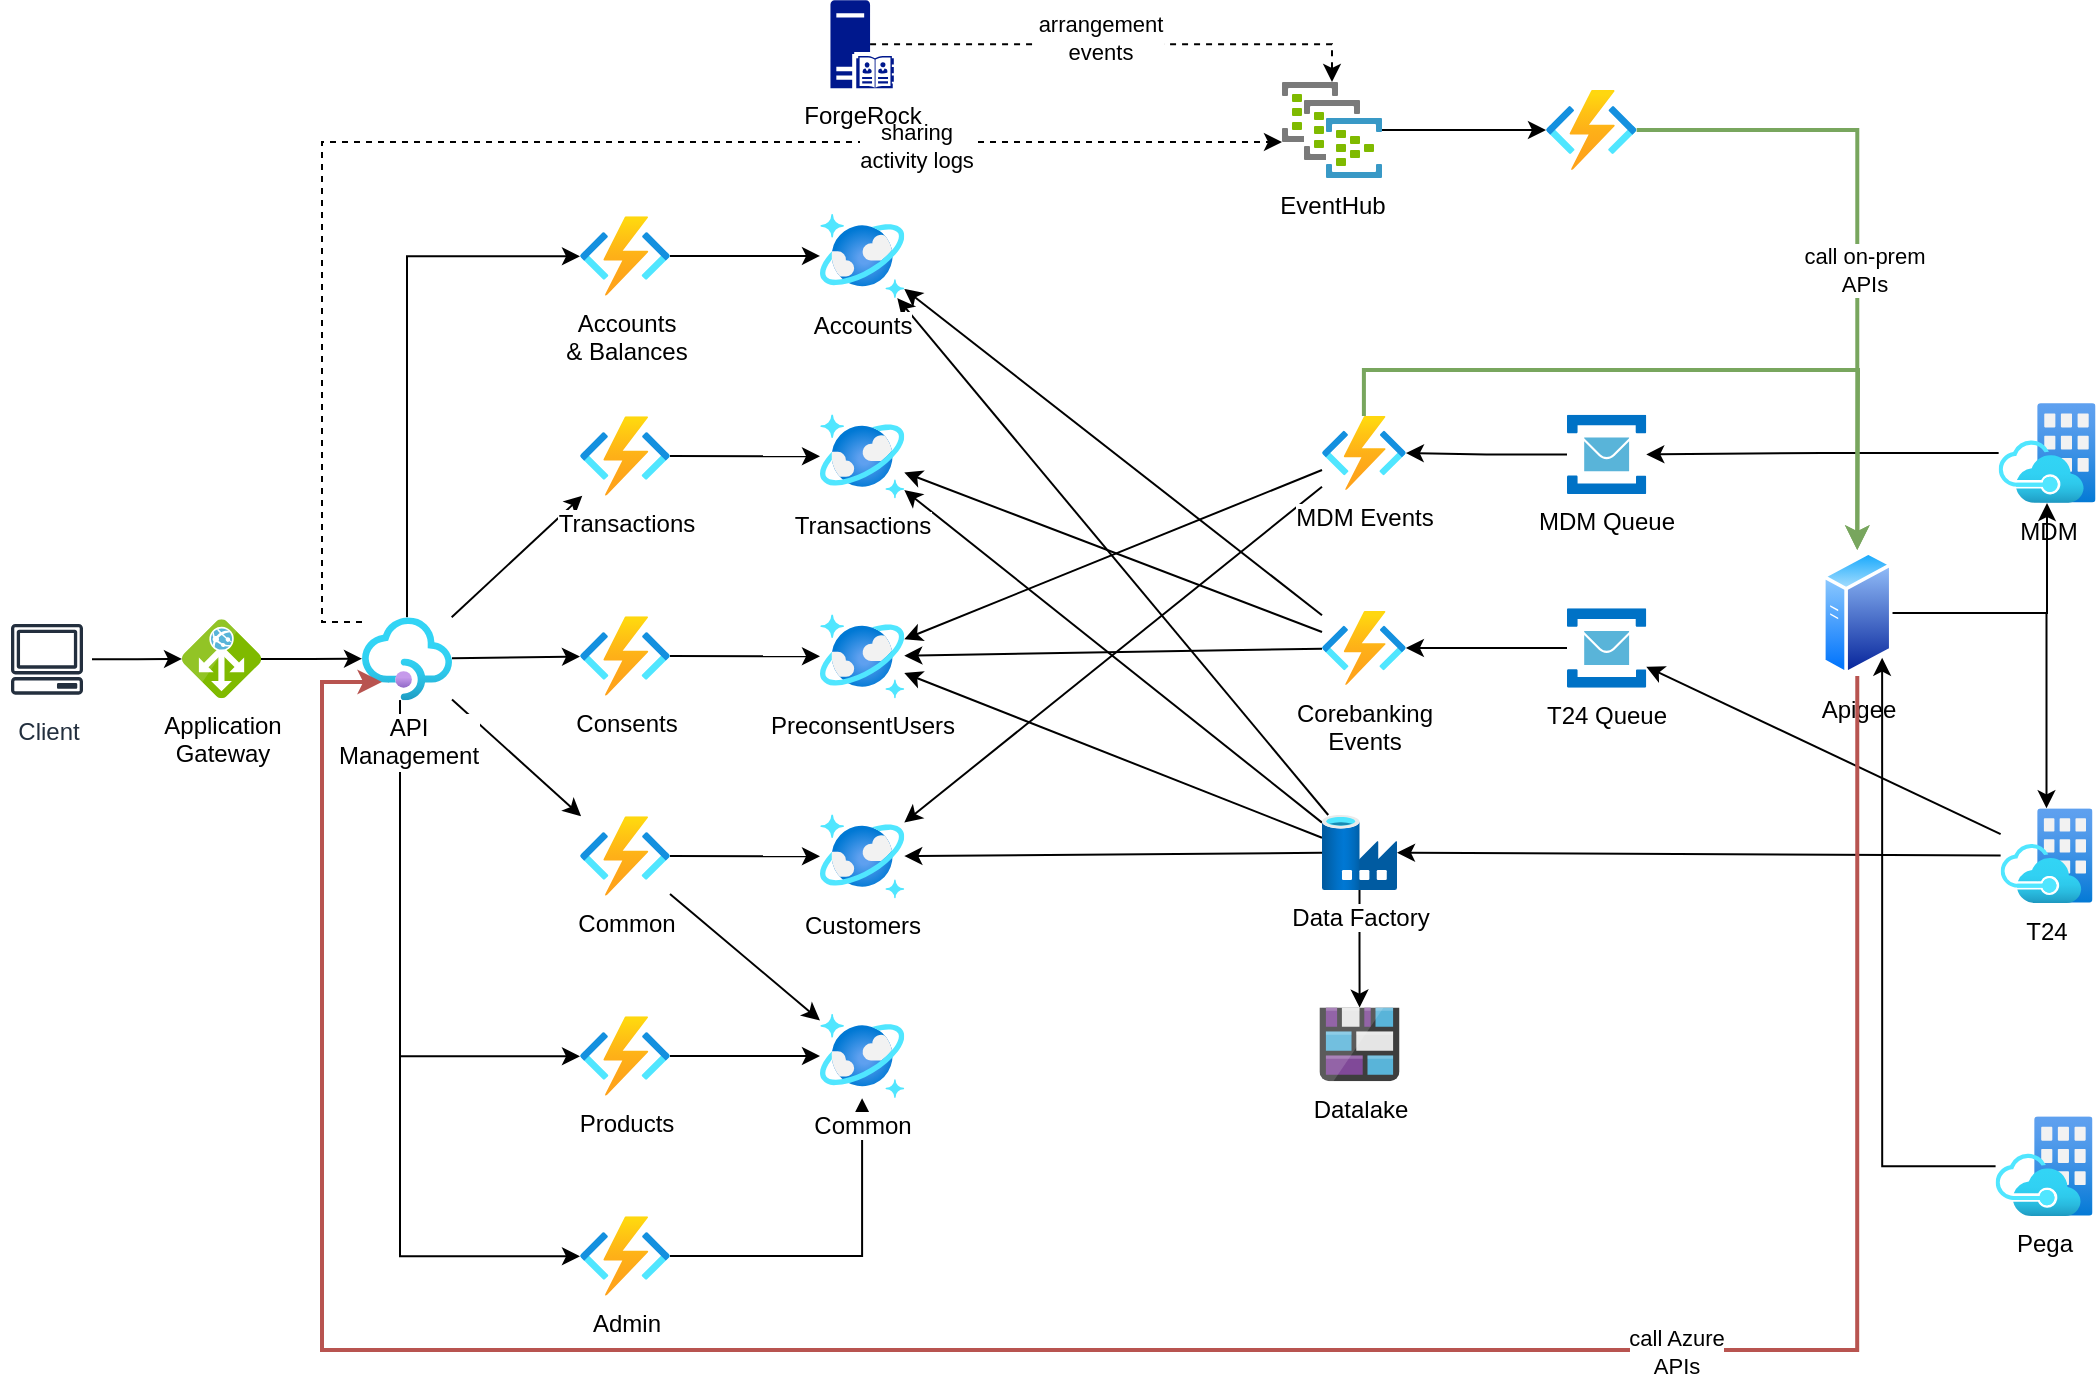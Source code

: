 <mxfile version="14.6.10" type="github">
  <diagram id="gjvZ4gOpl2NELNdTMGmE" name="Page-1">
    <mxGraphModel dx="1426" dy="717" grid="1" gridSize="10" guides="1" tooltips="1" connect="1" arrows="1" fold="1" page="1" pageScale="1" pageWidth="827" pageHeight="1169" math="0" shadow="0">
      <root>
        <mxCell id="0" />
        <mxCell id="1" parent="0" />
        <mxCell id="oMFMiWhIfmU4jBjoLOnd-13" style="rounded=0;orthogonalLoop=1;jettySize=auto;html=1;edgeStyle=orthogonalEdgeStyle;" parent="1" source="oMFMiWhIfmU4jBjoLOnd-1" target="oMFMiWhIfmU4jBjoLOnd-2" edge="1">
          <mxGeometry relative="1" as="geometry">
            <Array as="points">
              <mxPoint x="213" y="157.14" />
            </Array>
          </mxGeometry>
        </mxCell>
        <mxCell id="SULVt1aDSewzh9qNDvrG-3" style="rounded=0;orthogonalLoop=1;jettySize=auto;html=1;edgeStyle=orthogonalEdgeStyle;" edge="1" parent="1" source="oMFMiWhIfmU4jBjoLOnd-1" target="SULVt1aDSewzh9qNDvrG-1">
          <mxGeometry relative="1" as="geometry">
            <Array as="points">
              <mxPoint x="209" y="657.14" />
            </Array>
          </mxGeometry>
        </mxCell>
        <mxCell id="SULVt1aDSewzh9qNDvrG-5" style="rounded=0;orthogonalLoop=1;jettySize=auto;html=1;" edge="1" parent="1" source="oMFMiWhIfmU4jBjoLOnd-1" target="oMFMiWhIfmU4jBjoLOnd-55">
          <mxGeometry relative="1" as="geometry" />
        </mxCell>
        <mxCell id="SULVt1aDSewzh9qNDvrG-7" style="rounded=0;orthogonalLoop=1;jettySize=auto;html=1;edgeStyle=orthogonalEdgeStyle;" edge="1" parent="1" source="oMFMiWhIfmU4jBjoLOnd-1" target="SULVt1aDSewzh9qNDvrG-2">
          <mxGeometry relative="1" as="geometry">
            <Array as="points">
              <mxPoint x="209" y="557.14" />
            </Array>
          </mxGeometry>
        </mxCell>
        <mxCell id="SULVt1aDSewzh9qNDvrG-8" style="edgeStyle=none;rounded=0;orthogonalLoop=1;jettySize=auto;html=1;" edge="1" parent="1" source="oMFMiWhIfmU4jBjoLOnd-1" target="SULVt1aDSewzh9qNDvrG-4">
          <mxGeometry relative="1" as="geometry" />
        </mxCell>
        <mxCell id="SULVt1aDSewzh9qNDvrG-22" style="rounded=0;orthogonalLoop=1;jettySize=auto;html=1;" edge="1" parent="1" source="oMFMiWhIfmU4jBjoLOnd-1" target="SULVt1aDSewzh9qNDvrG-11">
          <mxGeometry relative="1" as="geometry" />
        </mxCell>
        <mxCell id="SULVt1aDSewzh9qNDvrG-50" style="rounded=0;orthogonalLoop=1;jettySize=auto;html=1;strokeWidth=1;dashed=1;edgeStyle=orthogonalEdgeStyle;" edge="1" parent="1" source="oMFMiWhIfmU4jBjoLOnd-1" target="SULVt1aDSewzh9qNDvrG-37">
          <mxGeometry relative="1" as="geometry">
            <mxPoint x="650" y="121.758" as="targetPoint" />
            <Array as="points">
              <mxPoint x="170" y="340" />
              <mxPoint x="170" y="100" />
            </Array>
          </mxGeometry>
        </mxCell>
        <mxCell id="SULVt1aDSewzh9qNDvrG-53" value="sharing &lt;br&gt;activity logs" style="edgeLabel;html=1;align=center;verticalAlign=middle;resizable=0;points=[];" vertex="1" connectable="0" parent="SULVt1aDSewzh9qNDvrG-50">
          <mxGeometry x="0.503" y="-2" relative="1" as="geometry">
            <mxPoint x="1" as="offset" />
          </mxGeometry>
        </mxCell>
        <mxCell id="oMFMiWhIfmU4jBjoLOnd-1" value="API&lt;br&gt;Management" style="aspect=fixed;html=1;points=[];align=center;image;fontSize=12;image=img/lib/azure2/integration/API_Management_Services.svg;" parent="1" vertex="1">
          <mxGeometry x="190" y="337.64" width="45" height="41.54" as="geometry" />
        </mxCell>
        <mxCell id="SULVt1aDSewzh9qNDvrG-10" style="edgeStyle=none;rounded=0;orthogonalLoop=1;jettySize=auto;html=1;" edge="1" parent="1" source="oMFMiWhIfmU4jBjoLOnd-2" target="SULVt1aDSewzh9qNDvrG-9">
          <mxGeometry relative="1" as="geometry" />
        </mxCell>
        <mxCell id="oMFMiWhIfmU4jBjoLOnd-2" value="Accounts&lt;br&gt;&amp;amp; Balances" style="aspect=fixed;html=1;points=[];align=center;image;fontSize=12;image=img/lib/azure2/compute/Function_Apps.svg;" parent="1" vertex="1">
          <mxGeometry x="299" y="137.14" width="45" height="39.71" as="geometry" />
        </mxCell>
        <mxCell id="oMFMiWhIfmU4jBjoLOnd-22" style="edgeStyle=orthogonalEdgeStyle;rounded=0;orthogonalLoop=1;jettySize=auto;html=1;" parent="1" source="oMFMiWhIfmU4jBjoLOnd-4" target="oMFMiWhIfmU4jBjoLOnd-21" edge="1">
          <mxGeometry relative="1" as="geometry" />
        </mxCell>
        <mxCell id="SULVt1aDSewzh9qNDvrG-24" style="edgeStyle=none;rounded=0;orthogonalLoop=1;jettySize=auto;html=1;" edge="1" parent="1" source="oMFMiWhIfmU4jBjoLOnd-4" target="SULVt1aDSewzh9qNDvrG-13">
          <mxGeometry relative="1" as="geometry" />
        </mxCell>
        <mxCell id="SULVt1aDSewzh9qNDvrG-25" style="edgeStyle=none;rounded=0;orthogonalLoop=1;jettySize=auto;html=1;" edge="1" parent="1" source="oMFMiWhIfmU4jBjoLOnd-4" target="SULVt1aDSewzh9qNDvrG-19">
          <mxGeometry relative="1" as="geometry" />
        </mxCell>
        <mxCell id="SULVt1aDSewzh9qNDvrG-26" style="edgeStyle=none;rounded=0;orthogonalLoop=1;jettySize=auto;html=1;" edge="1" parent="1" source="oMFMiWhIfmU4jBjoLOnd-4" target="SULVt1aDSewzh9qNDvrG-12">
          <mxGeometry relative="1" as="geometry" />
        </mxCell>
        <mxCell id="SULVt1aDSewzh9qNDvrG-27" style="edgeStyle=none;rounded=0;orthogonalLoop=1;jettySize=auto;html=1;" edge="1" parent="1" source="oMFMiWhIfmU4jBjoLOnd-4" target="SULVt1aDSewzh9qNDvrG-9">
          <mxGeometry relative="1" as="geometry" />
        </mxCell>
        <mxCell id="oMFMiWhIfmU4jBjoLOnd-4" value="Data Factory" style="aspect=fixed;html=1;points=[];align=center;image;fontSize=12;image=img/lib/azure2/databases/Data_Factory.svg;" parent="1" vertex="1">
          <mxGeometry x="670" y="436.5" width="37.5" height="37.5" as="geometry" />
        </mxCell>
        <mxCell id="oMFMiWhIfmU4jBjoLOnd-16" style="edgeStyle=orthogonalEdgeStyle;rounded=0;orthogonalLoop=1;jettySize=auto;html=1;" parent="1" source="oMFMiWhIfmU4jBjoLOnd-5" target="oMFMiWhIfmU4jBjoLOnd-10" edge="1">
          <mxGeometry relative="1" as="geometry" />
        </mxCell>
        <mxCell id="oMFMiWhIfmU4jBjoLOnd-5" value="MDM Queue" style="aspect=fixed;html=1;points=[];align=center;image;fontSize=12;image=img/lib/mscae/Service_Bus.svg;" parent="1" vertex="1">
          <mxGeometry x="792.5" y="236.36" width="39.64" height="39.64" as="geometry" />
        </mxCell>
        <mxCell id="SULVt1aDSewzh9qNDvrG-30" style="edgeStyle=none;rounded=0;orthogonalLoop=1;jettySize=auto;html=1;" edge="1" parent="1" source="oMFMiWhIfmU4jBjoLOnd-6" target="SULVt1aDSewzh9qNDvrG-28">
          <mxGeometry relative="1" as="geometry" />
        </mxCell>
        <mxCell id="SULVt1aDSewzh9qNDvrG-35" style="edgeStyle=none;rounded=0;orthogonalLoop=1;jettySize=auto;html=1;" edge="1" parent="1" source="oMFMiWhIfmU4jBjoLOnd-6" target="oMFMiWhIfmU4jBjoLOnd-4">
          <mxGeometry relative="1" as="geometry" />
        </mxCell>
        <mxCell id="oMFMiWhIfmU4jBjoLOnd-6" value="T24" style="aspect=fixed;html=1;points=[];align=center;image;fontSize=12;image=img/lib/azure2/azure_stack/Azure_Stack.svg;" parent="1" vertex="1">
          <mxGeometry x="1009.32" y="433.16" width="45.92" height="47.4" as="geometry" />
        </mxCell>
        <mxCell id="SULVt1aDSewzh9qNDvrG-56" style="edgeStyle=orthogonalEdgeStyle;rounded=0;orthogonalLoop=1;jettySize=auto;html=1;strokeWidth=1;" edge="1" parent="1" source="oMFMiWhIfmU4jBjoLOnd-7" target="SULVt1aDSewzh9qNDvrG-55">
          <mxGeometry relative="1" as="geometry" />
        </mxCell>
        <mxCell id="oMFMiWhIfmU4jBjoLOnd-7" value="Client" style="outlineConnect=0;fontColor=#232F3E;gradientColor=none;strokeColor=#232F3E;fillColor=#ffffff;dashed=0;verticalLabelPosition=bottom;verticalAlign=top;align=center;html=1;fontSize=12;fontStyle=0;aspect=fixed;shape=mxgraph.aws4.resourceIcon;resIcon=mxgraph.aws4.client;" parent="1" vertex="1">
          <mxGeometry x="10" y="336.14" width="45" height="45" as="geometry" />
        </mxCell>
        <mxCell id="oMFMiWhIfmU4jBjoLOnd-15" style="edgeStyle=orthogonalEdgeStyle;rounded=0;orthogonalLoop=1;jettySize=auto;html=1;" parent="1" source="oMFMiWhIfmU4jBjoLOnd-8" target="oMFMiWhIfmU4jBjoLOnd-5" edge="1">
          <mxGeometry relative="1" as="geometry" />
        </mxCell>
        <mxCell id="oMFMiWhIfmU4jBjoLOnd-8" value="MDM" style="aspect=fixed;html=1;points=[];align=center;image;fontSize=12;image=img/lib/azure2/azure_stack/Azure_Stack.svg;" parent="1" vertex="1">
          <mxGeometry x="1008.32" y="230.5" width="48.44" height="50" as="geometry" />
        </mxCell>
        <mxCell id="oMFMiWhIfmU4jBjoLOnd-11" style="rounded=0;orthogonalLoop=1;jettySize=auto;html=1;" parent="1" source="oMFMiWhIfmU4jBjoLOnd-10" target="SULVt1aDSewzh9qNDvrG-19" edge="1">
          <mxGeometry relative="1" as="geometry">
            <mxPoint x="602" y="251" as="targetPoint" />
          </mxGeometry>
        </mxCell>
        <mxCell id="SULVt1aDSewzh9qNDvrG-23" style="edgeStyle=none;rounded=0;orthogonalLoop=1;jettySize=auto;html=1;" edge="1" parent="1" source="oMFMiWhIfmU4jBjoLOnd-10" target="SULVt1aDSewzh9qNDvrG-13">
          <mxGeometry relative="1" as="geometry" />
        </mxCell>
        <mxCell id="SULVt1aDSewzh9qNDvrG-38" style="edgeStyle=orthogonalEdgeStyle;rounded=0;orthogonalLoop=1;jettySize=auto;html=1;fillColor=#d5e8d4;strokeColor=#78A65E;strokeWidth=2;" edge="1" parent="1" source="oMFMiWhIfmU4jBjoLOnd-10" target="oMFMiWhIfmU4jBjoLOnd-37">
          <mxGeometry relative="1" as="geometry">
            <Array as="points">
              <mxPoint x="691" y="214" />
              <mxPoint x="938" y="214" />
            </Array>
          </mxGeometry>
        </mxCell>
        <mxCell id="oMFMiWhIfmU4jBjoLOnd-10" value="MDM Events" style="aspect=fixed;html=1;points=[];align=center;image;fontSize=12;image=img/lib/azure2/compute/Function_Apps.svg;" parent="1" vertex="1">
          <mxGeometry x="670" y="237" width="41.93" height="37" as="geometry" />
        </mxCell>
        <mxCell id="oMFMiWhIfmU4jBjoLOnd-21" value="Datalake" style="aspect=fixed;html=1;points=[];align=center;image;fontSize=12;image=img/lib/mscae/Blog_Storage.svg;" parent="1" vertex="1">
          <mxGeometry x="668.75" y="532.79" width="40" height="36.8" as="geometry" />
        </mxCell>
        <mxCell id="SULVt1aDSewzh9qNDvrG-39" style="edgeStyle=orthogonalEdgeStyle;rounded=0;orthogonalLoop=1;jettySize=auto;html=1;" edge="1" parent="1" source="oMFMiWhIfmU4jBjoLOnd-37" target="oMFMiWhIfmU4jBjoLOnd-8">
          <mxGeometry relative="1" as="geometry" />
        </mxCell>
        <mxCell id="SULVt1aDSewzh9qNDvrG-41" style="edgeStyle=orthogonalEdgeStyle;rounded=0;orthogonalLoop=1;jettySize=auto;html=1;" edge="1" parent="1" source="oMFMiWhIfmU4jBjoLOnd-37" target="oMFMiWhIfmU4jBjoLOnd-6">
          <mxGeometry relative="1" as="geometry" />
        </mxCell>
        <mxCell id="oMFMiWhIfmU4jBjoLOnd-37" value="Apigee" style="aspect=fixed;perimeter=ellipsePerimeter;html=1;align=center;shadow=0;dashed=0;spacingTop=3;image;image=img/lib/active_directory/generic_server.svg;" parent="1" vertex="1">
          <mxGeometry x="920" y="304.0" width="35.28" height="63" as="geometry" />
        </mxCell>
        <mxCell id="SULVt1aDSewzh9qNDvrG-47" style="edgeStyle=orthogonalEdgeStyle;rounded=0;orthogonalLoop=1;jettySize=auto;html=1;fillColor=#f8cecc;strokeColor=#b85450;strokeWidth=2;" edge="1" parent="1">
          <mxGeometry relative="1" as="geometry">
            <mxPoint x="937.64" y="367" as="sourcePoint" />
            <mxPoint x="200" y="370" as="targetPoint" />
            <Array as="points">
              <mxPoint x="938" y="704" />
              <mxPoint x="170" y="704" />
              <mxPoint x="170" y="370" />
            </Array>
          </mxGeometry>
        </mxCell>
        <mxCell id="SULVt1aDSewzh9qNDvrG-48" value="call Azure&lt;br&gt;APIs" style="edgeLabel;html=1;align=center;verticalAlign=middle;resizable=0;points=[];" vertex="1" connectable="0" parent="SULVt1aDSewzh9qNDvrG-47">
          <mxGeometry x="-0.417" y="1" relative="1" as="geometry">
            <mxPoint as="offset" />
          </mxGeometry>
        </mxCell>
        <mxCell id="SULVt1aDSewzh9qNDvrG-52" style="edgeStyle=orthogonalEdgeStyle;rounded=0;orthogonalLoop=1;jettySize=auto;html=1;entryX=1;entryY=1;entryDx=0;entryDy=0;strokeWidth=1;" edge="1" parent="1" source="oMFMiWhIfmU4jBjoLOnd-52" target="oMFMiWhIfmU4jBjoLOnd-37">
          <mxGeometry relative="1" as="geometry" />
        </mxCell>
        <mxCell id="oMFMiWhIfmU4jBjoLOnd-52" value="Pega" style="aspect=fixed;html=1;points=[];align=center;image;fontSize=12;image=img/lib/azure2/azure_stack/Azure_Stack.svg;" parent="1" vertex="1">
          <mxGeometry x="1006.8" y="587.14" width="48.44" height="50" as="geometry" />
        </mxCell>
        <mxCell id="SULVt1aDSewzh9qNDvrG-16" style="edgeStyle=none;rounded=0;orthogonalLoop=1;jettySize=auto;html=1;" edge="1" parent="1" source="oMFMiWhIfmU4jBjoLOnd-55" target="SULVt1aDSewzh9qNDvrG-14">
          <mxGeometry relative="1" as="geometry" />
        </mxCell>
        <mxCell id="SULVt1aDSewzh9qNDvrG-17" style="edgeStyle=none;rounded=0;orthogonalLoop=1;jettySize=auto;html=1;" edge="1" parent="1" source="oMFMiWhIfmU4jBjoLOnd-55" target="SULVt1aDSewzh9qNDvrG-13">
          <mxGeometry relative="1" as="geometry" />
        </mxCell>
        <mxCell id="oMFMiWhIfmU4jBjoLOnd-55" value="Common" style="aspect=fixed;html=1;points=[];align=center;image;fontSize=12;image=img/lib/azure2/compute/Function_Apps.svg;" parent="1" vertex="1">
          <mxGeometry x="299" y="437.14" width="45" height="39.71" as="geometry" />
        </mxCell>
        <mxCell id="SULVt1aDSewzh9qNDvrG-21" style="edgeStyle=orthogonalEdgeStyle;rounded=0;orthogonalLoop=1;jettySize=auto;html=1;" edge="1" parent="1" source="SULVt1aDSewzh9qNDvrG-1" target="SULVt1aDSewzh9qNDvrG-14">
          <mxGeometry relative="1" as="geometry" />
        </mxCell>
        <mxCell id="SULVt1aDSewzh9qNDvrG-1" value="Admin" style="aspect=fixed;html=1;points=[];align=center;image;fontSize=12;image=img/lib/azure2/compute/Function_Apps.svg;" vertex="1" parent="1">
          <mxGeometry x="299" y="637.14" width="45" height="39.71" as="geometry" />
        </mxCell>
        <mxCell id="SULVt1aDSewzh9qNDvrG-15" style="edgeStyle=none;rounded=0;orthogonalLoop=1;jettySize=auto;html=1;" edge="1" parent="1" source="SULVt1aDSewzh9qNDvrG-2" target="SULVt1aDSewzh9qNDvrG-14">
          <mxGeometry relative="1" as="geometry" />
        </mxCell>
        <mxCell id="SULVt1aDSewzh9qNDvrG-2" value="Products" style="aspect=fixed;html=1;points=[];align=center;image;fontSize=12;image=img/lib/azure2/compute/Function_Apps.svg;" vertex="1" parent="1">
          <mxGeometry x="299" y="537.14" width="45" height="39.71" as="geometry" />
        </mxCell>
        <mxCell id="SULVt1aDSewzh9qNDvrG-20" style="edgeStyle=none;rounded=0;orthogonalLoop=1;jettySize=auto;html=1;" edge="1" parent="1" source="SULVt1aDSewzh9qNDvrG-4" target="SULVt1aDSewzh9qNDvrG-19">
          <mxGeometry relative="1" as="geometry" />
        </mxCell>
        <mxCell id="SULVt1aDSewzh9qNDvrG-4" value="Consents" style="aspect=fixed;html=1;points=[];align=center;image;fontSize=12;image=img/lib/azure2/compute/Function_Apps.svg;" vertex="1" parent="1">
          <mxGeometry x="299" y="337.14" width="45" height="39.71" as="geometry" />
        </mxCell>
        <mxCell id="SULVt1aDSewzh9qNDvrG-9" value="Accounts" style="aspect=fixed;html=1;points=[];align=center;image;fontSize=12;image=img/lib/azure2/databases/Azure_Cosmos_DB.svg;" vertex="1" parent="1">
          <mxGeometry x="419" y="135.92" width="42.14" height="42.14" as="geometry" />
        </mxCell>
        <mxCell id="SULVt1aDSewzh9qNDvrG-18" style="edgeStyle=none;rounded=0;orthogonalLoop=1;jettySize=auto;html=1;" edge="1" parent="1" source="SULVt1aDSewzh9qNDvrG-11" target="SULVt1aDSewzh9qNDvrG-12">
          <mxGeometry relative="1" as="geometry" />
        </mxCell>
        <mxCell id="SULVt1aDSewzh9qNDvrG-11" value="Transactions" style="aspect=fixed;html=1;points=[];align=center;image;fontSize=12;image=img/lib/azure2/compute/Function_Apps.svg;" vertex="1" parent="1">
          <mxGeometry x="299" y="237.14" width="45" height="39.71" as="geometry" />
        </mxCell>
        <mxCell id="SULVt1aDSewzh9qNDvrG-12" value="Transactions" style="aspect=fixed;html=1;points=[];align=center;image;fontSize=12;image=img/lib/azure2/databases/Azure_Cosmos_DB.svg;" vertex="1" parent="1">
          <mxGeometry x="419" y="236.14" width="42.14" height="42.14" as="geometry" />
        </mxCell>
        <mxCell id="SULVt1aDSewzh9qNDvrG-13" value="Customers" style="aspect=fixed;html=1;points=[];align=center;image;fontSize=12;image=img/lib/azure2/databases/Azure_Cosmos_DB.svg;" vertex="1" parent="1">
          <mxGeometry x="419" y="436.14" width="42.14" height="42.14" as="geometry" />
        </mxCell>
        <mxCell id="SULVt1aDSewzh9qNDvrG-14" value="Common" style="aspect=fixed;html=1;points=[];align=center;image;fontSize=12;image=img/lib/azure2/databases/Azure_Cosmos_DB.svg;" vertex="1" parent="1">
          <mxGeometry x="419" y="535.93" width="42.14" height="42.14" as="geometry" />
        </mxCell>
        <mxCell id="SULVt1aDSewzh9qNDvrG-19" value="PreconsentUsers" style="aspect=fixed;html=1;points=[];align=center;image;fontSize=12;image=img/lib/azure2/databases/Azure_Cosmos_DB.svg;" vertex="1" parent="1">
          <mxGeometry x="419" y="336.14" width="42.14" height="42.14" as="geometry" />
        </mxCell>
        <mxCell id="SULVt1aDSewzh9qNDvrG-31" style="edgeStyle=none;rounded=0;orthogonalLoop=1;jettySize=auto;html=1;" edge="1" parent="1" source="SULVt1aDSewzh9qNDvrG-28" target="SULVt1aDSewzh9qNDvrG-29">
          <mxGeometry relative="1" as="geometry" />
        </mxCell>
        <mxCell id="SULVt1aDSewzh9qNDvrG-28" value="T24 Queue" style="aspect=fixed;html=1;points=[];align=center;image;fontSize=12;image=img/lib/mscae/Service_Bus.svg;" vertex="1" parent="1">
          <mxGeometry x="792.5" y="333.18" width="39.64" height="39.64" as="geometry" />
        </mxCell>
        <mxCell id="SULVt1aDSewzh9qNDvrG-32" style="edgeStyle=none;rounded=0;orthogonalLoop=1;jettySize=auto;html=1;" edge="1" parent="1" source="SULVt1aDSewzh9qNDvrG-29" target="SULVt1aDSewzh9qNDvrG-12">
          <mxGeometry relative="1" as="geometry" />
        </mxCell>
        <mxCell id="SULVt1aDSewzh9qNDvrG-33" style="edgeStyle=none;rounded=0;orthogonalLoop=1;jettySize=auto;html=1;" edge="1" parent="1" source="SULVt1aDSewzh9qNDvrG-29" target="SULVt1aDSewzh9qNDvrG-9">
          <mxGeometry relative="1" as="geometry" />
        </mxCell>
        <mxCell id="SULVt1aDSewzh9qNDvrG-34" style="edgeStyle=none;rounded=0;orthogonalLoop=1;jettySize=auto;html=1;" edge="1" parent="1" source="SULVt1aDSewzh9qNDvrG-29" target="SULVt1aDSewzh9qNDvrG-19">
          <mxGeometry relative="1" as="geometry" />
        </mxCell>
        <mxCell id="SULVt1aDSewzh9qNDvrG-29" value="Corebanking&lt;br&gt;Events" style="aspect=fixed;html=1;points=[];align=center;image;fontSize=12;image=img/lib/azure2/compute/Function_Apps.svg;" vertex="1" parent="1">
          <mxGeometry x="670" y="334.5" width="41.93" height="37" as="geometry" />
        </mxCell>
        <mxCell id="SULVt1aDSewzh9qNDvrG-42" style="edgeStyle=orthogonalEdgeStyle;rounded=0;orthogonalLoop=1;jettySize=auto;html=1;dashed=1;strokeWidth=1;exitX=0.625;exitY=0.5;exitDx=0;exitDy=0;exitPerimeter=0;" edge="1" parent="1" source="SULVt1aDSewzh9qNDvrG-36" target="SULVt1aDSewzh9qNDvrG-37">
          <mxGeometry relative="1" as="geometry">
            <mxPoint x="278.34" y="110" as="sourcePoint" />
            <mxPoint x="650" y="110" as="targetPoint" />
            <Array as="points">
              <mxPoint x="675" y="52" />
            </Array>
          </mxGeometry>
        </mxCell>
        <mxCell id="SULVt1aDSewzh9qNDvrG-54" value="arrangement&lt;br&gt;events" style="edgeLabel;html=1;align=center;verticalAlign=middle;resizable=0;points=[];" vertex="1" connectable="0" parent="SULVt1aDSewzh9qNDvrG-42">
          <mxGeometry x="-0.078" y="3" relative="1" as="geometry">
            <mxPoint as="offset" />
          </mxGeometry>
        </mxCell>
        <mxCell id="SULVt1aDSewzh9qNDvrG-36" value="ForgeRock" style="aspect=fixed;pointerEvents=1;shadow=0;dashed=0;html=1;strokeColor=none;labelPosition=center;verticalLabelPosition=bottom;verticalAlign=top;align=center;fillColor=#00188D;shape=mxgraph.mscae.enterprise.server_directory" vertex="1" parent="1">
          <mxGeometry x="424.23" y="29.14" width="31.68" height="44" as="geometry" />
        </mxCell>
        <mxCell id="SULVt1aDSewzh9qNDvrG-44" style="edgeStyle=orthogonalEdgeStyle;rounded=0;orthogonalLoop=1;jettySize=auto;html=1;" edge="1" parent="1" source="SULVt1aDSewzh9qNDvrG-37" target="SULVt1aDSewzh9qNDvrG-43">
          <mxGeometry relative="1" as="geometry">
            <mxPoint x="700" y="110" as="sourcePoint" />
          </mxGeometry>
        </mxCell>
        <mxCell id="SULVt1aDSewzh9qNDvrG-37" value="EventHub" style="aspect=fixed;html=1;points=[];align=center;image;fontSize=12;image=img/lib/mscae/Dedicated_Event_Hub.svg;" vertex="1" parent="1">
          <mxGeometry x="650" y="70" width="50" height="48" as="geometry" />
        </mxCell>
        <mxCell id="SULVt1aDSewzh9qNDvrG-45" style="edgeStyle=orthogonalEdgeStyle;rounded=0;orthogonalLoop=1;jettySize=auto;html=1;fillColor=#d5e8d4;strokeColor=#78A65E;strokeWidth=2;" edge="1" parent="1" source="SULVt1aDSewzh9qNDvrG-43" target="oMFMiWhIfmU4jBjoLOnd-37">
          <mxGeometry relative="1" as="geometry" />
        </mxCell>
        <mxCell id="SULVt1aDSewzh9qNDvrG-46" value="call on-prem&lt;br&gt;APIs" style="edgeLabel;html=1;align=center;verticalAlign=middle;resizable=0;points=[];" vertex="1" connectable="0" parent="SULVt1aDSewzh9qNDvrG-45">
          <mxGeometry x="0.126" y="3" relative="1" as="geometry">
            <mxPoint as="offset" />
          </mxGeometry>
        </mxCell>
        <mxCell id="SULVt1aDSewzh9qNDvrG-43" value="" style="aspect=fixed;html=1;points=[];align=center;image;fontSize=12;image=img/lib/azure2/compute/Function_Apps.svg;" vertex="1" parent="1">
          <mxGeometry x="782" y="74.0" width="45.33" height="40" as="geometry" />
        </mxCell>
        <mxCell id="SULVt1aDSewzh9qNDvrG-57" style="edgeStyle=orthogonalEdgeStyle;rounded=0;orthogonalLoop=1;jettySize=auto;html=1;strokeWidth=1;" edge="1" parent="1" source="SULVt1aDSewzh9qNDvrG-55" target="oMFMiWhIfmU4jBjoLOnd-1">
          <mxGeometry relative="1" as="geometry" />
        </mxCell>
        <mxCell id="SULVt1aDSewzh9qNDvrG-55" value="Application&lt;br&gt;Gateway" style="aspect=fixed;html=1;points=[];align=center;image;fontSize=12;image=img/lib/mscae/Application_Gateway.svg;" vertex="1" parent="1">
          <mxGeometry x="100" y="338.66" width="39.5" height="39.5" as="geometry" />
        </mxCell>
      </root>
    </mxGraphModel>
  </diagram>
</mxfile>
